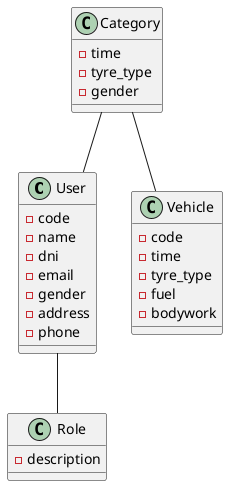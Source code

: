 @startuml Class Diagram

class User {
    - code
    - name
    - dni
    - email
    - gender
    - address
    - phone
}

class Category {
    - time
    - tyre_type
    - gender
}

' class Administrator {
'     - first_name
'     - last_name
' }

class Vehicle {
    - code
    - time
    - tyre_type
    - fuel
    - bodywork
}

' class Spectator {
'     - code
'     - first_name
'     - last_name
'     - phone
'     - email
'     - address
' }

class Role {
    - description
    ' admin, spectator, pilot, etc.
}

Category -- User
Category -- Vehicle
User -- Role

@enduml

